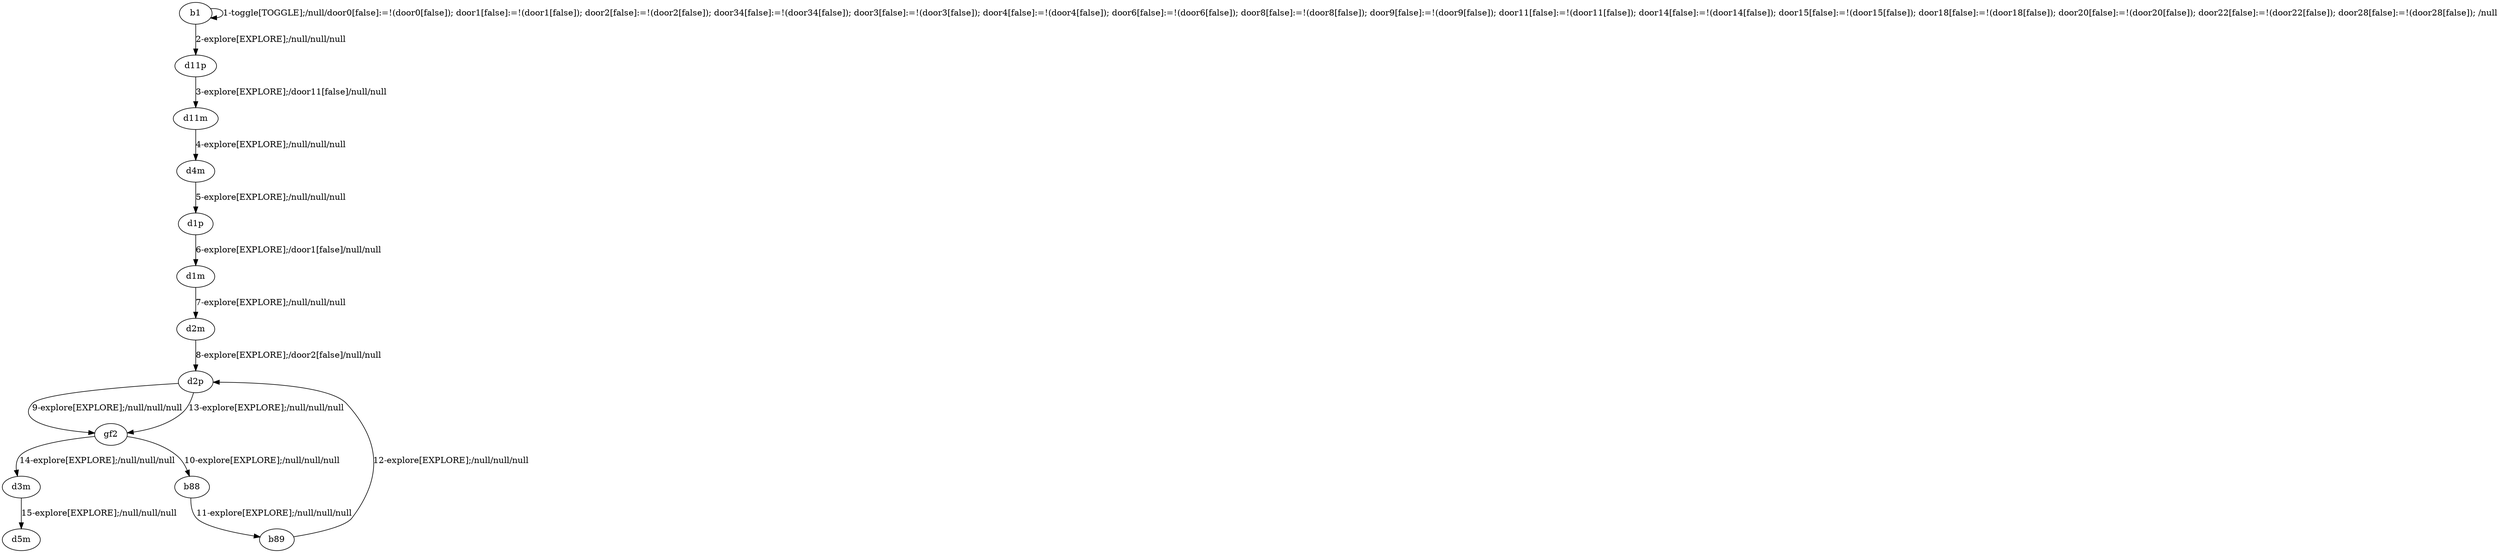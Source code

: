 # Total number of goals covered by this test: 1
# d4m --> d1p

digraph g {
"b1" -> "b1" [label = "1-toggle[TOGGLE];/null/door0[false]:=!(door0[false]); door1[false]:=!(door1[false]); door2[false]:=!(door2[false]); door34[false]:=!(door34[false]); door3[false]:=!(door3[false]); door4[false]:=!(door4[false]); door6[false]:=!(door6[false]); door8[false]:=!(door8[false]); door9[false]:=!(door9[false]); door11[false]:=!(door11[false]); door14[false]:=!(door14[false]); door15[false]:=!(door15[false]); door18[false]:=!(door18[false]); door20[false]:=!(door20[false]); door22[false]:=!(door22[false]); door28[false]:=!(door28[false]); /null"];
"b1" -> "d11p" [label = "2-explore[EXPLORE];/null/null/null"];
"d11p" -> "d11m" [label = "3-explore[EXPLORE];/door11[false]/null/null"];
"d11m" -> "d4m" [label = "4-explore[EXPLORE];/null/null/null"];
"d4m" -> "d1p" [label = "5-explore[EXPLORE];/null/null/null"];
"d1p" -> "d1m" [label = "6-explore[EXPLORE];/door1[false]/null/null"];
"d1m" -> "d2m" [label = "7-explore[EXPLORE];/null/null/null"];
"d2m" -> "d2p" [label = "8-explore[EXPLORE];/door2[false]/null/null"];
"d2p" -> "gf2" [label = "9-explore[EXPLORE];/null/null/null"];
"gf2" -> "b88" [label = "10-explore[EXPLORE];/null/null/null"];
"b88" -> "b89" [label = "11-explore[EXPLORE];/null/null/null"];
"b89" -> "d2p" [label = "12-explore[EXPLORE];/null/null/null"];
"d2p" -> "gf2" [label = "13-explore[EXPLORE];/null/null/null"];
"gf2" -> "d3m" [label = "14-explore[EXPLORE];/null/null/null"];
"d3m" -> "d5m" [label = "15-explore[EXPLORE];/null/null/null"];
}